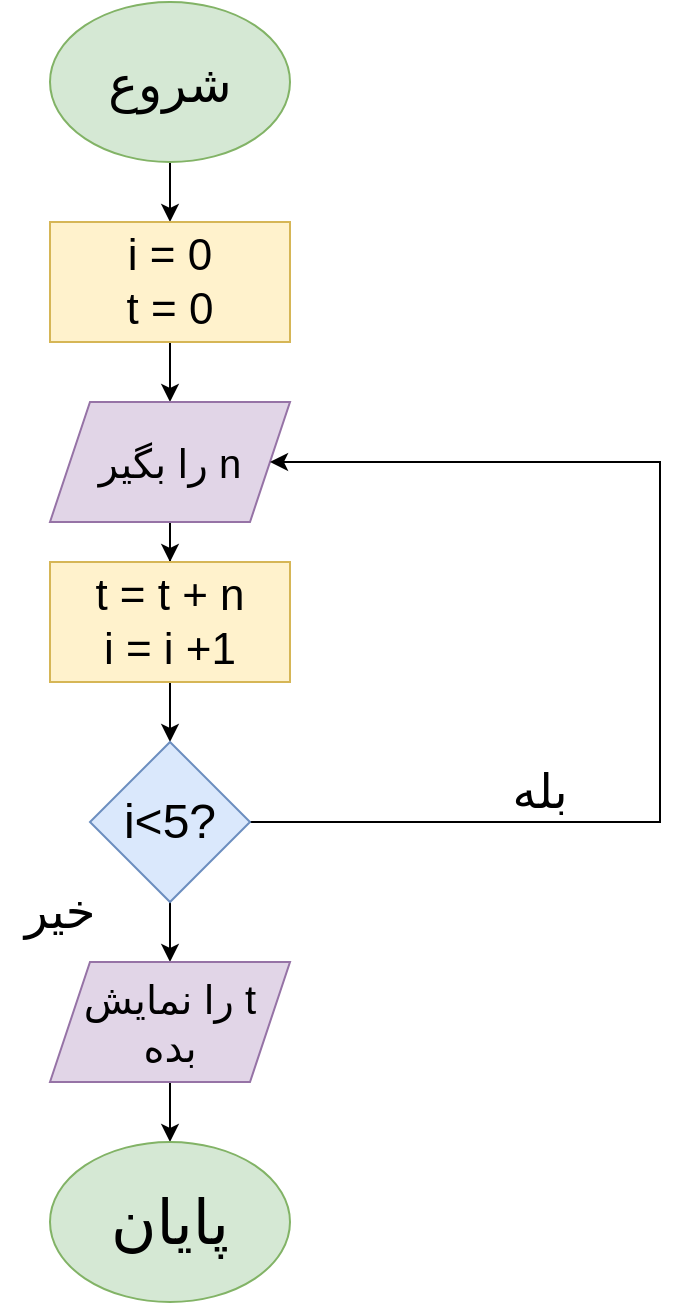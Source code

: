 <mxfile version="21.0.8" type="device"><diagram name="Page-1" id="bfI1Q0Dlgu5WBSq57-gW"><mxGraphModel dx="1050" dy="573" grid="1" gridSize="10" guides="1" tooltips="1" connect="1" arrows="1" fold="1" page="1" pageScale="1" pageWidth="850" pageHeight="1100" math="0" shadow="0"><root><mxCell id="0"/><mxCell id="1" parent="0"/><mxCell id="IztiuXcCcG9NaRPJU8DX-3" value="" style="edgeStyle=orthogonalEdgeStyle;rounded=0;orthogonalLoop=1;jettySize=auto;html=1;" edge="1" parent="1" source="IztiuXcCcG9NaRPJU8DX-1" target="IztiuXcCcG9NaRPJU8DX-2"><mxGeometry relative="1" as="geometry"/></mxCell><mxCell id="IztiuXcCcG9NaRPJU8DX-1" value="&lt;font style=&quot;font-size: 25px;&quot;&gt;شروع&lt;/font&gt;" style="ellipse;whiteSpace=wrap;html=1;fillColor=#d5e8d4;strokeColor=#82b366;" vertex="1" parent="1"><mxGeometry x="365" y="20" width="120" height="80" as="geometry"/></mxCell><mxCell id="IztiuXcCcG9NaRPJU8DX-5" value="" style="edgeStyle=orthogonalEdgeStyle;rounded=0;orthogonalLoop=1;jettySize=auto;html=1;" edge="1" parent="1" source="IztiuXcCcG9NaRPJU8DX-2" target="IztiuXcCcG9NaRPJU8DX-4"><mxGeometry relative="1" as="geometry"/></mxCell><mxCell id="IztiuXcCcG9NaRPJU8DX-2" value="&lt;font style=&quot;font-size: 22px;&quot;&gt;i = 0&lt;br&gt;t = 0&lt;/font&gt;" style="rounded=0;whiteSpace=wrap;html=1;fillColor=#fff2cc;strokeColor=#d6b656;" vertex="1" parent="1"><mxGeometry x="365" y="130" width="120" height="60" as="geometry"/></mxCell><mxCell id="IztiuXcCcG9NaRPJU8DX-7" value="" style="edgeStyle=orthogonalEdgeStyle;rounded=0;orthogonalLoop=1;jettySize=auto;html=1;" edge="1" parent="1" source="IztiuXcCcG9NaRPJU8DX-4" target="IztiuXcCcG9NaRPJU8DX-6"><mxGeometry relative="1" as="geometry"/></mxCell><mxCell id="IztiuXcCcG9NaRPJU8DX-4" value="&lt;div style=&quot;direction: rtl;&quot;&gt;&lt;span style=&quot;background-color: initial;&quot;&gt;&lt;font style=&quot;font-size: 20px;&quot;&gt;n را بگیر&lt;/font&gt;&lt;/span&gt;&lt;/div&gt;" style="shape=parallelogram;perimeter=parallelogramPerimeter;whiteSpace=wrap;html=1;fixedSize=1;fillColor=#e1d5e7;strokeColor=#9673a6;" vertex="1" parent="1"><mxGeometry x="365" y="220" width="120" height="60" as="geometry"/></mxCell><mxCell id="IztiuXcCcG9NaRPJU8DX-11" value="" style="edgeStyle=orthogonalEdgeStyle;rounded=0;orthogonalLoop=1;jettySize=auto;html=1;" edge="1" parent="1" source="IztiuXcCcG9NaRPJU8DX-6" target="IztiuXcCcG9NaRPJU8DX-8"><mxGeometry relative="1" as="geometry"/></mxCell><mxCell id="IztiuXcCcG9NaRPJU8DX-6" value="&lt;font style=&quot;font-size: 22px;&quot;&gt;t = t + n&lt;br&gt;i = i +1&lt;/font&gt;" style="rounded=0;whiteSpace=wrap;html=1;fillColor=#fff2cc;strokeColor=#d6b656;" vertex="1" parent="1"><mxGeometry x="365" y="300" width="120" height="60" as="geometry"/></mxCell><mxCell id="IztiuXcCcG9NaRPJU8DX-9" style="edgeStyle=orthogonalEdgeStyle;rounded=0;orthogonalLoop=1;jettySize=auto;html=1;entryX=1;entryY=0.5;entryDx=0;entryDy=0;" edge="1" parent="1" source="IztiuXcCcG9NaRPJU8DX-8" target="IztiuXcCcG9NaRPJU8DX-4"><mxGeometry relative="1" as="geometry"><Array as="points"><mxPoint x="670" y="430"/><mxPoint x="670" y="250"/></Array></mxGeometry></mxCell><mxCell id="IztiuXcCcG9NaRPJU8DX-13" value="" style="edgeStyle=orthogonalEdgeStyle;rounded=0;orthogonalLoop=1;jettySize=auto;html=1;" edge="1" parent="1" source="IztiuXcCcG9NaRPJU8DX-8" target="IztiuXcCcG9NaRPJU8DX-12"><mxGeometry relative="1" as="geometry"/></mxCell><mxCell id="IztiuXcCcG9NaRPJU8DX-8" value="&lt;font style=&quot;font-size: 24px;&quot;&gt;i&amp;lt;5?&lt;/font&gt;" style="rhombus;whiteSpace=wrap;html=1;fillColor=#dae8fc;strokeColor=#6c8ebf;" vertex="1" parent="1"><mxGeometry x="385" y="390" width="80" height="80" as="geometry"/></mxCell><mxCell id="IztiuXcCcG9NaRPJU8DX-10" value="&lt;font style=&quot;font-size: 24px;&quot;&gt;بله&lt;/font&gt;" style="text;html=1;strokeColor=none;fillColor=none;align=center;verticalAlign=middle;whiteSpace=wrap;rounded=0;" vertex="1" parent="1"><mxGeometry x="580" y="400" width="60" height="30" as="geometry"/></mxCell><mxCell id="IztiuXcCcG9NaRPJU8DX-16" value="" style="edgeStyle=orthogonalEdgeStyle;rounded=0;orthogonalLoop=1;jettySize=auto;html=1;" edge="1" parent="1" source="IztiuXcCcG9NaRPJU8DX-12" target="IztiuXcCcG9NaRPJU8DX-15"><mxGeometry relative="1" as="geometry"/></mxCell><mxCell id="IztiuXcCcG9NaRPJU8DX-12" value="&lt;div style=&quot;direction: rtl;&quot;&gt;&lt;span style=&quot;background-color: initial;&quot;&gt;&lt;font style=&quot;font-size: 20px;&quot;&gt;t را نمایش بده&lt;/font&gt;&lt;/span&gt;&lt;/div&gt;" style="shape=parallelogram;perimeter=parallelogramPerimeter;whiteSpace=wrap;html=1;fixedSize=1;fillColor=#e1d5e7;strokeColor=#9673a6;" vertex="1" parent="1"><mxGeometry x="365" y="500" width="120" height="60" as="geometry"/></mxCell><mxCell id="IztiuXcCcG9NaRPJU8DX-14" value="&lt;font style=&quot;font-size: 24px;&quot;&gt;خیر&lt;/font&gt;" style="text;html=1;strokeColor=none;fillColor=none;align=center;verticalAlign=middle;whiteSpace=wrap;rounded=0;" vertex="1" parent="1"><mxGeometry x="340" y="460" width="60" height="30" as="geometry"/></mxCell><mxCell id="IztiuXcCcG9NaRPJU8DX-15" value="&lt;font style=&quot;font-size: 31px;&quot;&gt;پایان&lt;/font&gt;" style="ellipse;whiteSpace=wrap;html=1;fillColor=#d5e8d4;strokeColor=#82b366;" vertex="1" parent="1"><mxGeometry x="365" y="590" width="120" height="80" as="geometry"/></mxCell></root></mxGraphModel></diagram></mxfile>